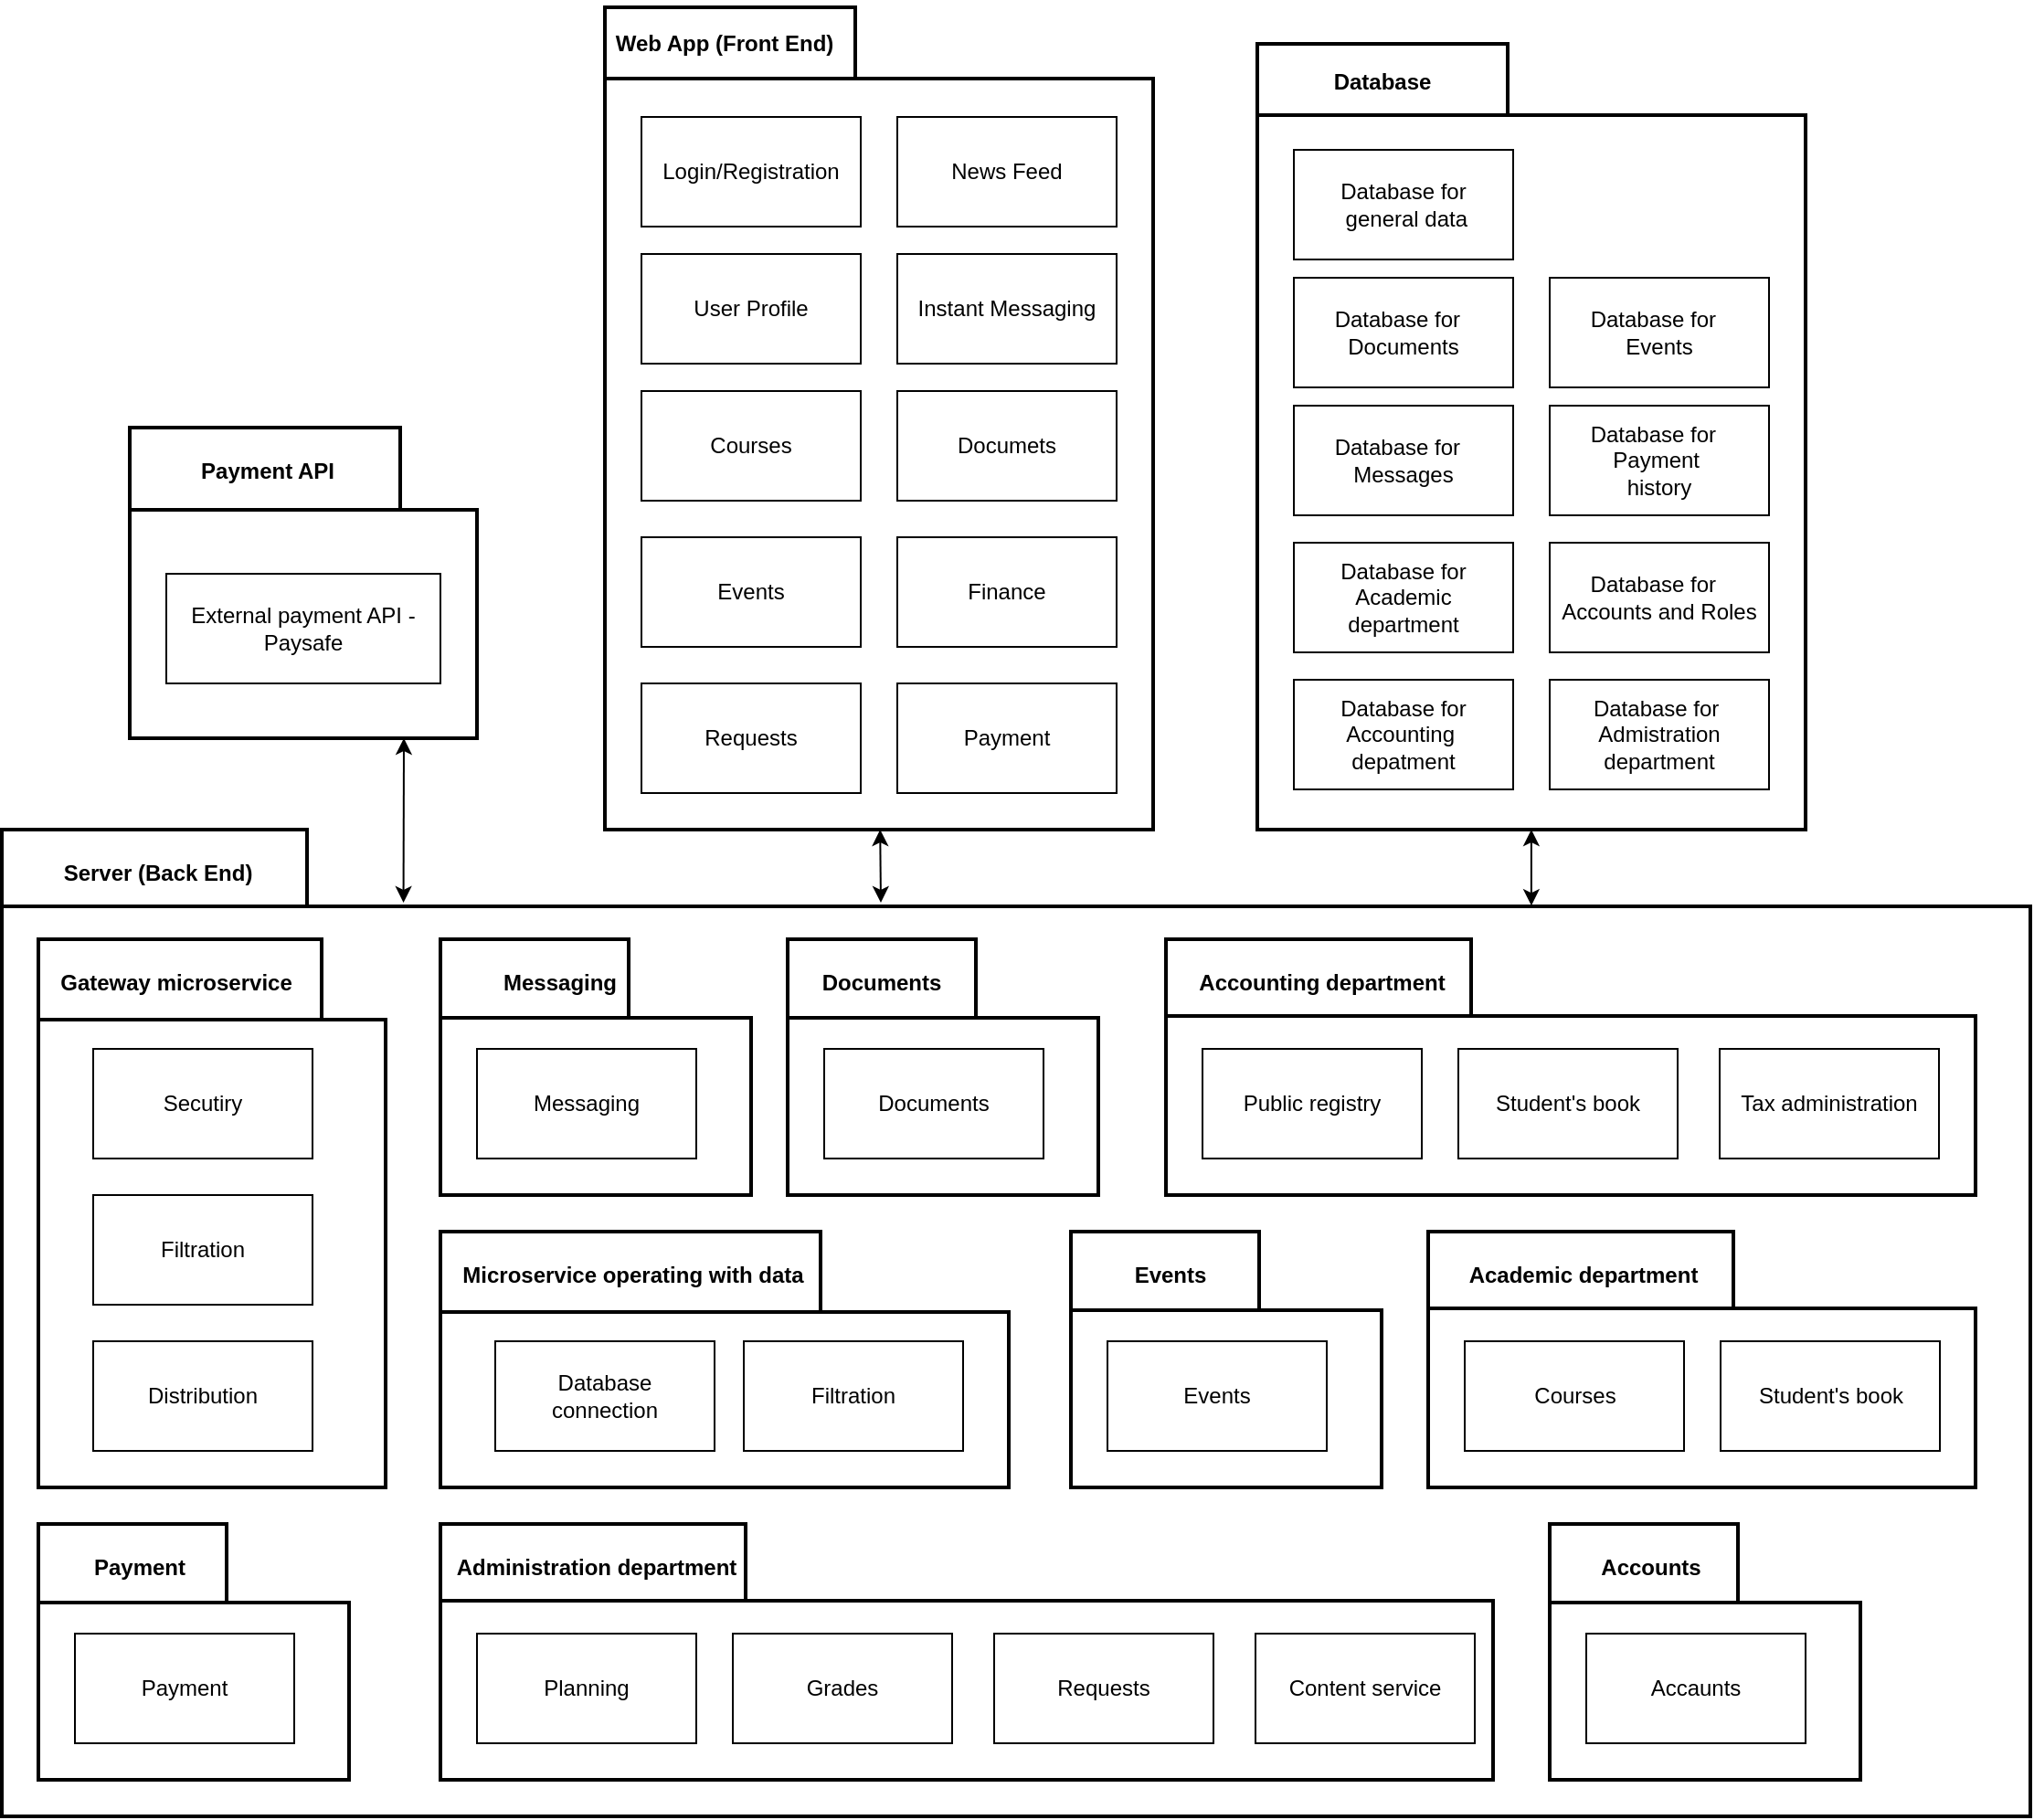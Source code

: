 <mxfile version="13.0.3" type="device"><diagram id="V8Hrq7eC_w8lpw80lNzZ" name="Page-1"><mxGraphModel dx="2249" dy="822" grid="1" gridSize="10" guides="1" tooltips="1" connect="1" arrows="1" fold="1" page="1" pageScale="1" pageWidth="827" pageHeight="1169" math="0" shadow="0"><root><mxCell id="0"/><mxCell id="1" parent="0"/><mxCell id="9rtRDc8q4ldt1BdUdSeB-1" value="" style="shape=folder;fontStyle=1;spacingTop=10;tabWidth=137;tabHeight=39;tabPosition=left;html=1;strokeWidth=2;" parent="1" vertex="1"><mxGeometry x="10" y="420" width="300" height="450" as="geometry"/></mxCell><mxCell id="9rtRDc8q4ldt1BdUdSeB-2" value="&lt;font style=&quot;font-size: 12px&quot;&gt;Web App (Front End)&lt;/font&gt;" style="text;strokeColor=none;fillColor=none;html=1;fontSize=24;fontStyle=1;verticalAlign=middle;align=center;" parent="1" vertex="1"><mxGeometry y="416" width="150" height="40" as="geometry"/></mxCell><mxCell id="9rtRDc8q4ldt1BdUdSeB-4" value="Login/Registration" style="rounded=0;whiteSpace=wrap;html=1;" parent="1" vertex="1"><mxGeometry x="30" y="480" width="120" height="60" as="geometry"/></mxCell><mxCell id="9rtRDc8q4ldt1BdUdSeB-5" value="News Feed" style="rounded=0;whiteSpace=wrap;html=1;" parent="1" vertex="1"><mxGeometry x="170" y="480" width="120" height="60" as="geometry"/></mxCell><mxCell id="9rtRDc8q4ldt1BdUdSeB-6" value="User Profile" style="rounded=0;whiteSpace=wrap;html=1;" parent="1" vertex="1"><mxGeometry x="30" y="555" width="120" height="60" as="geometry"/></mxCell><mxCell id="9rtRDc8q4ldt1BdUdSeB-7" value="Instant Messaging" style="rounded=0;whiteSpace=wrap;html=1;" parent="1" vertex="1"><mxGeometry x="170" y="555" width="120" height="60" as="geometry"/></mxCell><mxCell id="9rtRDc8q4ldt1BdUdSeB-8" value="Courses" style="rounded=0;whiteSpace=wrap;html=1;" parent="1" vertex="1"><mxGeometry x="30" y="630" width="120" height="60" as="geometry"/></mxCell><mxCell id="9rtRDc8q4ldt1BdUdSeB-9" value="Documets" style="rounded=0;whiteSpace=wrap;html=1;" parent="1" vertex="1"><mxGeometry x="170" y="630" width="120" height="60" as="geometry"/></mxCell><mxCell id="9rtRDc8q4ldt1BdUdSeB-10" value="Events" style="rounded=0;whiteSpace=wrap;html=1;" parent="1" vertex="1"><mxGeometry x="30" y="710" width="120" height="60" as="geometry"/></mxCell><mxCell id="9rtRDc8q4ldt1BdUdSeB-11" value="Finance" style="rounded=0;whiteSpace=wrap;html=1;" parent="1" vertex="1"><mxGeometry x="170" y="710" width="120" height="60" as="geometry"/></mxCell><mxCell id="9rtRDc8q4ldt1BdUdSeB-12" value="Requests" style="rounded=0;whiteSpace=wrap;html=1;" parent="1" vertex="1"><mxGeometry x="30" y="790" width="120" height="60" as="geometry"/></mxCell><mxCell id="9rtRDc8q4ldt1BdUdSeB-13" value="Payment" style="rounded=0;whiteSpace=wrap;html=1;" parent="1" vertex="1"><mxGeometry x="170" y="790" width="120" height="60" as="geometry"/></mxCell><mxCell id="9rtRDc8q4ldt1BdUdSeB-14" value="" style="shape=folder;fontStyle=1;spacingTop=10;tabWidth=167;tabHeight=42;tabPosition=left;html=1;strokeWidth=2;" parent="1" vertex="1"><mxGeometry x="-320" y="870" width="1110" height="540" as="geometry"/></mxCell><mxCell id="9rtRDc8q4ldt1BdUdSeB-15" value="" style="shape=folder;fontStyle=1;spacingTop=10;tabWidth=148;tabHeight=45;tabPosition=left;html=1;strokeWidth=2;" parent="1" vertex="1"><mxGeometry x="-250" y="650" width="190" height="170" as="geometry"/></mxCell><mxCell id="9rtRDc8q4ldt1BdUdSeB-23" value="&lt;font style=&quot;font-size: 12px&quot;&gt;Payment API&lt;br&gt;&lt;/font&gt;" style="text;strokeColor=none;fillColor=none;html=1;fontSize=24;fontStyle=1;verticalAlign=middle;align=center;" parent="1" vertex="1"><mxGeometry x="-250" y="650" width="150" height="40" as="geometry"/></mxCell><mxCell id="9rtRDc8q4ldt1BdUdSeB-24" value="External payment API - Paysafe" style="rounded=0;whiteSpace=wrap;html=1;" parent="1" vertex="1"><mxGeometry x="-230" y="730" width="150" height="60" as="geometry"/></mxCell><mxCell id="9rtRDc8q4ldt1BdUdSeB-41" value="" style="shape=folder;fontStyle=1;spacingTop=10;tabWidth=137;tabHeight=39;tabPosition=left;html=1;strokeWidth=2;" parent="1" vertex="1"><mxGeometry x="367" y="440" width="300" height="430" as="geometry"/></mxCell><mxCell id="9rtRDc8q4ldt1BdUdSeB-42" value="&lt;font style=&quot;font-size: 12px&quot;&gt;Database&lt;/font&gt;" style="text;strokeColor=none;fillColor=none;html=1;fontSize=24;fontStyle=1;verticalAlign=middle;align=center;" parent="1" vertex="1"><mxGeometry x="360" y="437" width="150" height="40" as="geometry"/></mxCell><mxCell id="9rtRDc8q4ldt1BdUdSeB-43" value="Database for Academic &lt;br&gt;department" style="rounded=0;whiteSpace=wrap;html=1;" parent="1" vertex="1"><mxGeometry x="387" y="713" width="120" height="60" as="geometry"/></mxCell><mxCell id="9rtRDc8q4ldt1BdUdSeB-45" value="Database for Accounting&amp;nbsp;&lt;br&gt;depatment" style="rounded=0;whiteSpace=wrap;html=1;" parent="1" vertex="1"><mxGeometry x="387" y="788" width="120" height="60" as="geometry"/></mxCell><mxCell id="9rtRDc8q4ldt1BdUdSeB-46" value="Database for&amp;nbsp; Admistration department" style="rounded=0;whiteSpace=wrap;html=1;" parent="1" vertex="1"><mxGeometry x="527" y="788" width="120" height="60" as="geometry"/></mxCell><mxCell id="9rtRDc8q4ldt1BdUdSeB-55" value="" style="shape=folder;fontStyle=1;spacingTop=10;tabWidth=155;tabHeight=44;tabPosition=left;html=1;strokeWidth=2;" parent="1" vertex="1"><mxGeometry x="-300" y="930" width="190" height="300" as="geometry"/></mxCell><mxCell id="9rtRDc8q4ldt1BdUdSeB-56" value="&lt;span style=&quot;font-size: 12px&quot;&gt;Server (Back End)&lt;/span&gt;" style="text;strokeColor=none;fillColor=none;html=1;fontSize=24;fontStyle=1;verticalAlign=middle;align=center;" parent="1" vertex="1"><mxGeometry x="-310" y="870" width="150" height="40" as="geometry"/></mxCell><mxCell id="9rtRDc8q4ldt1BdUdSeB-57" value="&lt;span style=&quot;font-size: 12px&quot;&gt;Gateway microservice&lt;/span&gt;" style="text;strokeColor=none;fillColor=none;html=1;fontSize=24;fontStyle=1;verticalAlign=middle;align=center;" parent="1" vertex="1"><mxGeometry x="-300" y="930" width="150" height="40" as="geometry"/></mxCell><mxCell id="9rtRDc8q4ldt1BdUdSeB-60" value="Secutiry" style="rounded=0;whiteSpace=wrap;html=1;" parent="1" vertex="1"><mxGeometry x="-270" y="990" width="120" height="60" as="geometry"/></mxCell><mxCell id="9rtRDc8q4ldt1BdUdSeB-61" value="Filtration" style="rounded=0;whiteSpace=wrap;html=1;" parent="1" vertex="1"><mxGeometry x="-270" y="1070" width="120" height="60" as="geometry"/></mxCell><mxCell id="9rtRDc8q4ldt1BdUdSeB-62" value="Distribution" style="rounded=0;whiteSpace=wrap;html=1;" parent="1" vertex="1"><mxGeometry x="-270" y="1150" width="120" height="60" as="geometry"/></mxCell><mxCell id="9rtRDc8q4ldt1BdUdSeB-63" value="" style="shape=folder;fontStyle=1;spacingTop=10;tabWidth=103;tabHeight=43;tabPosition=left;html=1;strokeWidth=2;" parent="1" vertex="1"><mxGeometry x="-80" y="930" width="170" height="140" as="geometry"/></mxCell><mxCell id="9rtRDc8q4ldt1BdUdSeB-64" value="&lt;span style=&quot;font-size: 12px&quot;&gt;Messaging&lt;/span&gt;" style="text;strokeColor=none;fillColor=none;html=1;fontSize=24;fontStyle=1;verticalAlign=middle;align=center;" parent="1" vertex="1"><mxGeometry x="-90" y="930" width="150" height="40" as="geometry"/></mxCell><mxCell id="9rtRDc8q4ldt1BdUdSeB-65" value="Messaging" style="rounded=0;whiteSpace=wrap;html=1;" parent="1" vertex="1"><mxGeometry x="-60" y="990" width="120" height="60" as="geometry"/></mxCell><mxCell id="9rtRDc8q4ldt1BdUdSeB-70" value="" style="shape=folder;fontStyle=1;spacingTop=10;tabWidth=208;tabHeight=44;tabPosition=left;html=1;strokeWidth=2;" parent="1" vertex="1"><mxGeometry x="-80" y="1090" width="311" height="140" as="geometry"/></mxCell><mxCell id="9rtRDc8q4ldt1BdUdSeB-71" value="&lt;span style=&quot;font-size: 12px&quot;&gt;Microservice operating with data&lt;/span&gt;" style="text;strokeColor=none;fillColor=none;html=1;fontSize=24;fontStyle=1;verticalAlign=middle;align=center;" parent="1" vertex="1"><mxGeometry x="-50" y="1090" width="150" height="40" as="geometry"/></mxCell><mxCell id="9rtRDc8q4ldt1BdUdSeB-72" value="Database&lt;br&gt;connection" style="rounded=0;whiteSpace=wrap;html=1;" parent="1" vertex="1"><mxGeometry x="-50" y="1150" width="120" height="60" as="geometry"/></mxCell><mxCell id="9rtRDc8q4ldt1BdUdSeB-73" value="Filtration" style="rounded=0;whiteSpace=wrap;html=1;" parent="1" vertex="1"><mxGeometry x="86" y="1150" width="120" height="60" as="geometry"/></mxCell><mxCell id="9rtRDc8q4ldt1BdUdSeB-76" value="" style="shape=folder;fontStyle=1;spacingTop=10;tabWidth=167;tabHeight=42;tabPosition=left;html=1;strokeWidth=2;" parent="1" vertex="1"><mxGeometry x="317" y="930" width="443" height="140" as="geometry"/></mxCell><mxCell id="9rtRDc8q4ldt1BdUdSeB-81" value="&lt;span style=&quot;font-size: 12px&quot;&gt;Accounting department&lt;/span&gt;" style="text;strokeColor=none;fillColor=none;html=1;fontSize=24;fontStyle=1;verticalAlign=middle;align=center;" parent="1" vertex="1"><mxGeometry x="327" y="930" width="150" height="40" as="geometry"/></mxCell><mxCell id="9rtRDc8q4ldt1BdUdSeB-83" value="Public registry" style="rounded=0;whiteSpace=wrap;html=1;" parent="1" vertex="1"><mxGeometry x="337" y="990" width="120" height="60" as="geometry"/></mxCell><mxCell id="9rtRDc8q4ldt1BdUdSeB-84" value="Student's book" style="rounded=0;whiteSpace=wrap;html=1;" parent="1" vertex="1"><mxGeometry x="477" y="990" width="120" height="60" as="geometry"/></mxCell><mxCell id="9rtRDc8q4ldt1BdUdSeB-89" value="" style="shape=folder;fontStyle=1;spacingTop=10;tabWidth=103;tabHeight=43;tabPosition=left;html=1;strokeWidth=2;" parent="1" vertex="1"><mxGeometry x="110" y="930" width="170" height="140" as="geometry"/></mxCell><mxCell id="9rtRDc8q4ldt1BdUdSeB-90" value="Documents" style="rounded=0;whiteSpace=wrap;html=1;" parent="1" vertex="1"><mxGeometry x="130" y="990" width="120" height="60" as="geometry"/></mxCell><mxCell id="9rtRDc8q4ldt1BdUdSeB-91" value="&lt;span style=&quot;font-size: 12px&quot;&gt;Documents&lt;/span&gt;" style="text;strokeColor=none;fillColor=none;html=1;fontSize=24;fontStyle=1;verticalAlign=middle;align=center;" parent="1" vertex="1"><mxGeometry x="86" y="930" width="150" height="40" as="geometry"/></mxCell><mxCell id="9rtRDc8q4ldt1BdUdSeB-94" value="" style="shape=folder;fontStyle=1;spacingTop=10;tabWidth=103;tabHeight=43;tabPosition=left;html=1;strokeWidth=2;" parent="1" vertex="1"><mxGeometry x="527" y="1250" width="170" height="140" as="geometry"/></mxCell><mxCell id="9rtRDc8q4ldt1BdUdSeB-95" value="Accaunts" style="rounded=0;whiteSpace=wrap;html=1;" parent="1" vertex="1"><mxGeometry x="547" y="1310" width="120" height="60" as="geometry"/></mxCell><mxCell id="9rtRDc8q4ldt1BdUdSeB-98" value="" style="shape=folder;fontStyle=1;spacingTop=10;tabWidth=103;tabHeight=43;tabPosition=left;html=1;strokeWidth=2;" parent="1" vertex="1"><mxGeometry x="265" y="1090" width="170" height="140" as="geometry"/></mxCell><mxCell id="9rtRDc8q4ldt1BdUdSeB-99" value="Events" style="rounded=0;whiteSpace=wrap;html=1;" parent="1" vertex="1"><mxGeometry x="285" y="1150" width="120" height="60" as="geometry"/></mxCell><mxCell id="9rtRDc8q4ldt1BdUdSeB-100" value="&lt;span style=&quot;font-size: 12px&quot;&gt;Accounts&lt;/span&gt;" style="text;strokeColor=none;fillColor=none;html=1;fontSize=24;fontStyle=1;verticalAlign=middle;align=center;" parent="1" vertex="1"><mxGeometry x="507" y="1250" width="150" height="40" as="geometry"/></mxCell><mxCell id="9rtRDc8q4ldt1BdUdSeB-102" value="&lt;span style=&quot;font-size: 12px&quot;&gt;Events&lt;/span&gt;" style="text;strokeColor=none;fillColor=none;html=1;fontSize=24;fontStyle=1;verticalAlign=middle;align=center;" parent="1" vertex="1"><mxGeometry x="244" y="1090" width="150" height="40" as="geometry"/></mxCell><mxCell id="9rtRDc8q4ldt1BdUdSeB-103" value="Tax administration" style="rounded=0;whiteSpace=wrap;html=1;" parent="1" vertex="1"><mxGeometry x="620" y="990" width="120" height="60" as="geometry"/></mxCell><mxCell id="9rtRDc8q4ldt1BdUdSeB-104" value="" style="shape=folder;fontStyle=1;spacingTop=10;tabWidth=167;tabHeight=42;tabPosition=left;html=1;strokeWidth=2;" parent="1" vertex="1"><mxGeometry x="-80" y="1250" width="576" height="140" as="geometry"/></mxCell><mxCell id="9rtRDc8q4ldt1BdUdSeB-105" value="&lt;span style=&quot;font-size: 12px&quot;&gt;Administration department&lt;/span&gt;" style="text;strokeColor=none;fillColor=none;html=1;fontSize=24;fontStyle=1;verticalAlign=middle;align=center;" parent="1" vertex="1"><mxGeometry x="-70" y="1250" width="150" height="40" as="geometry"/></mxCell><mxCell id="9rtRDc8q4ldt1BdUdSeB-106" value="Planning" style="rounded=0;whiteSpace=wrap;html=1;" parent="1" vertex="1"><mxGeometry x="-60" y="1310" width="120" height="60" as="geometry"/></mxCell><mxCell id="9rtRDc8q4ldt1BdUdSeB-107" value="Grades" style="rounded=0;whiteSpace=wrap;html=1;" parent="1" vertex="1"><mxGeometry x="80" y="1310" width="120" height="60" as="geometry"/></mxCell><mxCell id="9rtRDc8q4ldt1BdUdSeB-108" value="Requests" style="rounded=0;whiteSpace=wrap;html=1;" parent="1" vertex="1"><mxGeometry x="223" y="1310" width="120" height="60" as="geometry"/></mxCell><mxCell id="9rtRDc8q4ldt1BdUdSeB-119" value="" style="shape=folder;fontStyle=1;spacingTop=10;tabWidth=167;tabHeight=42;tabPosition=left;html=1;strokeWidth=2;" parent="1" vertex="1"><mxGeometry x="460.5" y="1090" width="299.5" height="140" as="geometry"/></mxCell><mxCell id="9rtRDc8q4ldt1BdUdSeB-120" value="&lt;span style=&quot;font-size: 12px&quot;&gt;Academic department&lt;/span&gt;" style="text;strokeColor=none;fillColor=none;html=1;fontSize=24;fontStyle=1;verticalAlign=middle;align=center;" parent="1" vertex="1"><mxGeometry x="470" y="1090" width="150" height="40" as="geometry"/></mxCell><mxCell id="9rtRDc8q4ldt1BdUdSeB-121" value="Courses" style="rounded=0;whiteSpace=wrap;html=1;" parent="1" vertex="1"><mxGeometry x="480.5" y="1150" width="120" height="60" as="geometry"/></mxCell><mxCell id="9rtRDc8q4ldt1BdUdSeB-122" value="Student's book" style="rounded=0;whiteSpace=wrap;html=1;" parent="1" vertex="1"><mxGeometry x="620.5" y="1150" width="120" height="60" as="geometry"/></mxCell><mxCell id="9rtRDc8q4ldt1BdUdSeB-130" value="" style="shape=folder;fontStyle=1;spacingTop=10;tabWidth=103;tabHeight=43;tabPosition=left;html=1;strokeWidth=2;" parent="1" vertex="1"><mxGeometry x="-300" y="1250" width="170" height="140" as="geometry"/></mxCell><mxCell id="9rtRDc8q4ldt1BdUdSeB-131" value="Payment" style="rounded=0;whiteSpace=wrap;html=1;" parent="1" vertex="1"><mxGeometry x="-280" y="1310" width="120" height="60" as="geometry"/></mxCell><mxCell id="9rtRDc8q4ldt1BdUdSeB-132" value="&lt;span style=&quot;font-size: 12px&quot;&gt;Payment&lt;/span&gt;" style="text;strokeColor=none;fillColor=none;html=1;fontSize=24;fontStyle=1;verticalAlign=middle;align=center;" parent="1" vertex="1"><mxGeometry x="-320" y="1250" width="150" height="40" as="geometry"/></mxCell><mxCell id="9rtRDc8q4ldt1BdUdSeB-133" value="Content service" style="rounded=0;whiteSpace=wrap;html=1;" parent="1" vertex="1"><mxGeometry x="366" y="1310" width="120" height="60" as="geometry"/></mxCell><mxCell id="3fNq8XzBl7rAOQZKqj-v-1" value="" style="endArrow=classic;startArrow=classic;html=1;exitX=0.754;exitY=0.077;exitDx=0;exitDy=0;exitPerimeter=0;" parent="1" source="9rtRDc8q4ldt1BdUdSeB-14" target="9rtRDc8q4ldt1BdUdSeB-41" edge="1"><mxGeometry width="50" height="50" relative="1" as="geometry"><mxPoint x="170" y="840" as="sourcePoint"/><mxPoint x="220" y="790" as="targetPoint"/></mxGeometry></mxCell><mxCell id="3fNq8XzBl7rAOQZKqj-v-3" value="" style="endArrow=classic;startArrow=classic;html=1;" parent="1" edge="1"><mxGeometry width="50" height="50" relative="1" as="geometry"><mxPoint x="161" y="910" as="sourcePoint"/><mxPoint x="160.6" y="870" as="targetPoint"/></mxGeometry></mxCell><mxCell id="3fNq8XzBl7rAOQZKqj-v-4" value="" style="endArrow=classic;startArrow=classic;html=1;exitX=0.198;exitY=0.074;exitDx=0;exitDy=0;exitPerimeter=0;" parent="1" source="9rtRDc8q4ldt1BdUdSeB-14" edge="1"><mxGeometry width="50" height="50" relative="1" as="geometry"><mxPoint x="-100" y="906.58" as="sourcePoint"/><mxPoint x="-100" y="820" as="targetPoint"/></mxGeometry></mxCell><mxCell id="zhht8lfzpDM5IDXZK97F-2" value="Database for&amp;nbsp;&amp;nbsp;&lt;br&gt;Accounts and Roles" style="rounded=0;whiteSpace=wrap;html=1;" parent="1" vertex="1"><mxGeometry x="527" y="713" width="120" height="60" as="geometry"/></mxCell><mxCell id="zhht8lfzpDM5IDXZK97F-3" value="Database for&amp;nbsp;&amp;nbsp;&lt;br&gt;Payment&amp;nbsp;&lt;br&gt;history" style="rounded=0;whiteSpace=wrap;html=1;" parent="1" vertex="1"><mxGeometry x="527" y="638" width="120" height="60" as="geometry"/></mxCell><mxCell id="zhht8lfzpDM5IDXZK97F-4" value="Database for&amp;nbsp;&amp;nbsp;&lt;br&gt;Documents" style="rounded=0;whiteSpace=wrap;html=1;" parent="1" vertex="1"><mxGeometry x="387" y="568" width="120" height="60" as="geometry"/></mxCell><mxCell id="zhht8lfzpDM5IDXZK97F-5" value="Database for&amp;nbsp;&amp;nbsp;&lt;br&gt;Events" style="rounded=0;whiteSpace=wrap;html=1;" parent="1" vertex="1"><mxGeometry x="527" y="568" width="120" height="60" as="geometry"/></mxCell><mxCell id="zhht8lfzpDM5IDXZK97F-6" value="Database for&amp;nbsp;&amp;nbsp;&lt;br&gt;Messages" style="rounded=0;whiteSpace=wrap;html=1;" parent="1" vertex="1"><mxGeometry x="387" y="638" width="120" height="60" as="geometry"/></mxCell><mxCell id="7ptW8jzWNgdRZioWPnIq-1" value="Database for&lt;br&gt;&amp;nbsp;general data" style="rounded=0;whiteSpace=wrap;html=1;" parent="1" vertex="1"><mxGeometry x="387" y="498" width="120" height="60" as="geometry"/></mxCell></root></mxGraphModel></diagram></mxfile>